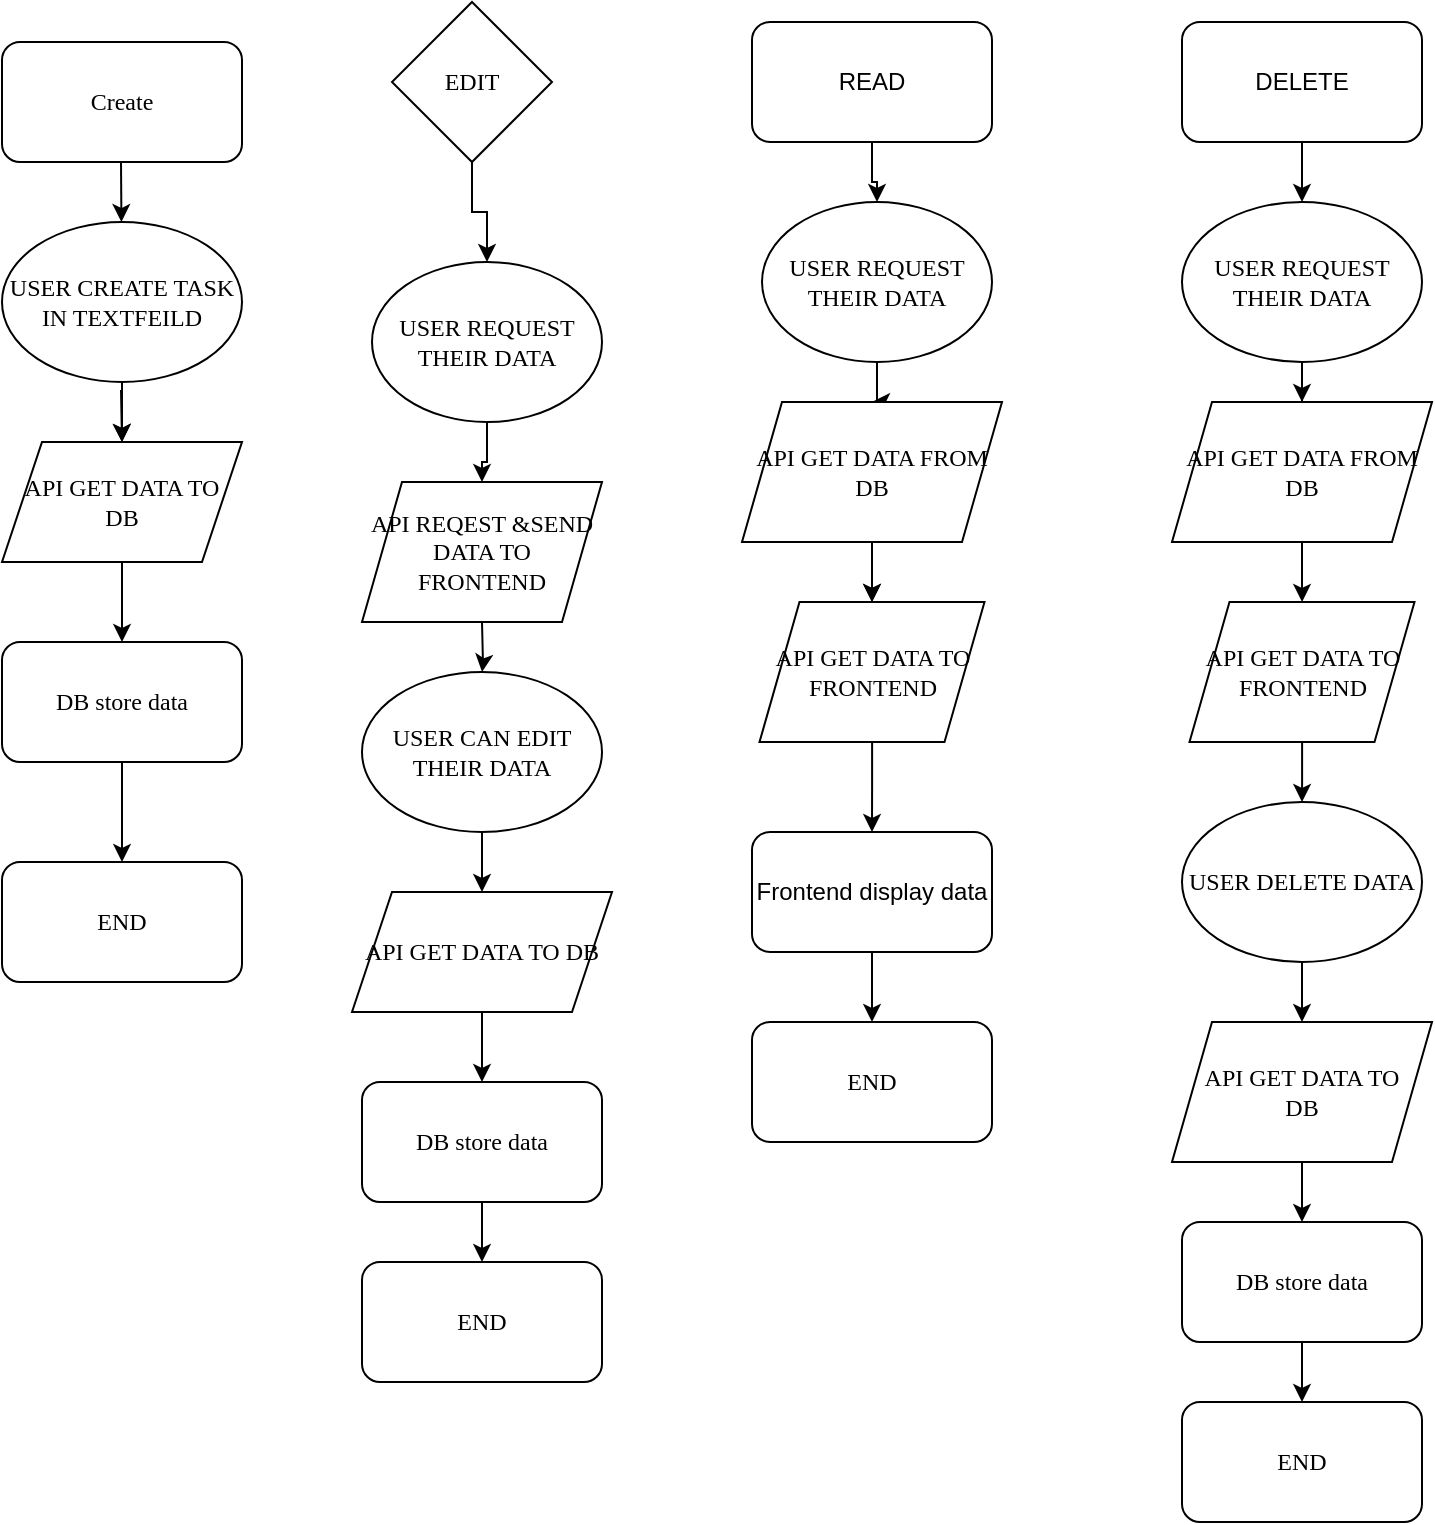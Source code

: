 <mxfile version="20.8.1" type="github">
  <diagram id="c8nQ24KWdyUHY_Pyvcy-" name="Page-1">
    <mxGraphModel dx="1134" dy="579" grid="1" gridSize="10" guides="1" tooltips="1" connect="1" arrows="1" fold="1" page="1" pageScale="1" pageWidth="850" pageHeight="1100" math="0" shadow="0">
      <root>
        <mxCell id="0" />
        <mxCell id="1" parent="0" />
        <mxCell id="5ch3BuvXPacQ8BSMFHwB-1" value="Create" style="rounded=1;whiteSpace=wrap;html=1;fontFamily=Tahoma;" parent="1" vertex="1">
          <mxGeometry x="80" y="40" width="120" height="60" as="geometry" />
        </mxCell>
        <mxCell id="5ch3BuvXPacQ8BSMFHwB-49" value="" style="edgeStyle=orthogonalEdgeStyle;rounded=0;orthogonalLoop=1;jettySize=auto;html=1;fontFamily=Tahoma;" parent="1" source="5ch3BuvXPacQ8BSMFHwB-3" target="5ch3BuvXPacQ8BSMFHwB-48" edge="1">
          <mxGeometry relative="1" as="geometry" />
        </mxCell>
        <mxCell id="5ch3BuvXPacQ8BSMFHwB-3" value="READ" style="rounded=1;whiteSpace=wrap;html=1;" parent="1" vertex="1">
          <mxGeometry x="455" y="30" width="120" height="60" as="geometry" />
        </mxCell>
        <mxCell id="5ch3BuvXPacQ8BSMFHwB-74" value="" style="edgeStyle=orthogonalEdgeStyle;rounded=0;orthogonalLoop=1;jettySize=auto;html=1;fontFamily=Tahoma;" parent="1" source="5ch3BuvXPacQ8BSMFHwB-4" target="5ch3BuvXPacQ8BSMFHwB-73" edge="1">
          <mxGeometry relative="1" as="geometry" />
        </mxCell>
        <mxCell id="5ch3BuvXPacQ8BSMFHwB-4" value="DELETE" style="rounded=1;whiteSpace=wrap;html=1;" parent="1" vertex="1">
          <mxGeometry x="670" y="30" width="120" height="60" as="geometry" />
        </mxCell>
        <mxCell id="5ch3BuvXPacQ8BSMFHwB-7" value="" style="endArrow=classic;html=1;rounded=0;fontFamily=Tahoma;" parent="1" target="5ch3BuvXPacQ8BSMFHwB-8" edge="1">
          <mxGeometry x="-0.68" y="56" width="50" height="50" relative="1" as="geometry">
            <mxPoint x="139.5" y="100" as="sourcePoint" />
            <mxPoint x="139.5" y="150" as="targetPoint" />
            <mxPoint as="offset" />
          </mxGeometry>
        </mxCell>
        <mxCell id="5ch3BuvXPacQ8BSMFHwB-12" value="" style="edgeStyle=orthogonalEdgeStyle;rounded=0;orthogonalLoop=1;jettySize=auto;html=1;fontFamily=Tahoma;" parent="1" source="5ch3BuvXPacQ8BSMFHwB-8" edge="1">
          <mxGeometry relative="1" as="geometry">
            <mxPoint x="140" y="240" as="targetPoint" />
          </mxGeometry>
        </mxCell>
        <mxCell id="5ch3BuvXPacQ8BSMFHwB-8" value="USER CREATE TASK IN TEXTFEILD" style="ellipse;whiteSpace=wrap;html=1;fontFamily=Tahoma;" parent="1" vertex="1">
          <mxGeometry x="80" y="130" width="120" height="80" as="geometry" />
        </mxCell>
        <mxCell id="5ch3BuvXPacQ8BSMFHwB-9" value="" style="endArrow=classic;html=1;rounded=0;fontFamily=Tahoma;" parent="1" edge="1">
          <mxGeometry x="-0.68" y="56" width="50" height="50" relative="1" as="geometry">
            <mxPoint x="139.5" y="214" as="sourcePoint" />
            <mxPoint x="140" y="240" as="targetPoint" />
            <mxPoint as="offset" />
          </mxGeometry>
        </mxCell>
        <mxCell id="5ch3BuvXPacQ8BSMFHwB-33" value="" style="edgeStyle=orthogonalEdgeStyle;rounded=0;orthogonalLoop=1;jettySize=auto;html=1;fontFamily=Tahoma;" parent="1" source="5ch3BuvXPacQ8BSMFHwB-11" target="5ch3BuvXPacQ8BSMFHwB-18" edge="1">
          <mxGeometry relative="1" as="geometry" />
        </mxCell>
        <mxCell id="5ch3BuvXPacQ8BSMFHwB-11" value="API GET DATA TO&lt;br&gt;DB" style="shape=parallelogram;perimeter=parallelogramPerimeter;whiteSpace=wrap;html=1;fixedSize=1;fontFamily=Tahoma;" parent="1" vertex="1">
          <mxGeometry x="80" y="240" width="120" height="60" as="geometry" />
        </mxCell>
        <mxCell id="4QbrbUjf_JDfH0iNYR-u-2" value="" style="edgeStyle=orthogonalEdgeStyle;rounded=0;orthogonalLoop=1;jettySize=auto;html=1;" edge="1" parent="1" source="5ch3BuvXPacQ8BSMFHwB-18" target="4QbrbUjf_JDfH0iNYR-u-1">
          <mxGeometry relative="1" as="geometry" />
        </mxCell>
        <mxCell id="5ch3BuvXPacQ8BSMFHwB-18" value="DB store data" style="rounded=1;whiteSpace=wrap;html=1;fontFamily=Tahoma;" parent="1" vertex="1">
          <mxGeometry x="80" y="340" width="120" height="60" as="geometry" />
        </mxCell>
        <mxCell id="5ch3BuvXPacQ8BSMFHwB-76" value="" style="edgeStyle=orthogonalEdgeStyle;rounded=0;orthogonalLoop=1;jettySize=auto;html=1;fontFamily=Tahoma;" parent="1" target="5ch3BuvXPacQ8BSMFHwB-27" edge="1">
          <mxGeometry relative="1" as="geometry">
            <mxPoint x="320" y="330" as="sourcePoint" />
          </mxGeometry>
        </mxCell>
        <mxCell id="5ch3BuvXPacQ8BSMFHwB-19" value="API REQEST &amp;amp;SEND DATA TO&lt;br&gt;FRONTEND" style="shape=parallelogram;perimeter=parallelogramPerimeter;whiteSpace=wrap;html=1;fixedSize=1;fontFamily=Tahoma;" parent="1" vertex="1">
          <mxGeometry x="260" y="260" width="120" height="70" as="geometry" />
        </mxCell>
        <mxCell id="5ch3BuvXPacQ8BSMFHwB-71" value="" style="edgeStyle=orthogonalEdgeStyle;rounded=0;orthogonalLoop=1;jettySize=auto;html=1;fontFamily=Tahoma;" parent="1" source="5ch3BuvXPacQ8BSMFHwB-27" target="5ch3BuvXPacQ8BSMFHwB-31" edge="1">
          <mxGeometry relative="1" as="geometry" />
        </mxCell>
        <mxCell id="5ch3BuvXPacQ8BSMFHwB-27" value="USER CAN EDIT THEIR DATA" style="ellipse;whiteSpace=wrap;html=1;fontFamily=Tahoma;" parent="1" vertex="1">
          <mxGeometry x="260" y="355" width="120" height="80" as="geometry" />
        </mxCell>
        <mxCell id="5ch3BuvXPacQ8BSMFHwB-47" value="" style="edgeStyle=orthogonalEdgeStyle;rounded=0;orthogonalLoop=1;jettySize=auto;html=1;fontFamily=Tahoma;" parent="1" source="5ch3BuvXPacQ8BSMFHwB-31" target="5ch3BuvXPacQ8BSMFHwB-41" edge="1">
          <mxGeometry relative="1" as="geometry" />
        </mxCell>
        <mxCell id="5ch3BuvXPacQ8BSMFHwB-31" value="API GET DATA TO DB&lt;br&gt;" style="shape=parallelogram;perimeter=parallelogramPerimeter;whiteSpace=wrap;html=1;fixedSize=1;fontFamily=Tahoma;" parent="1" vertex="1">
          <mxGeometry x="255" y="465" width="130" height="60" as="geometry" />
        </mxCell>
        <mxCell id="4QbrbUjf_JDfH0iNYR-u-6" value="" style="edgeStyle=orthogonalEdgeStyle;rounded=0;orthogonalLoop=1;jettySize=auto;html=1;" edge="1" parent="1" source="5ch3BuvXPacQ8BSMFHwB-37" target="4QbrbUjf_JDfH0iNYR-u-5">
          <mxGeometry relative="1" as="geometry" />
        </mxCell>
        <mxCell id="5ch3BuvXPacQ8BSMFHwB-37" value="EDIT" style="rhombus;whiteSpace=wrap;html=1;fontFamily=Tahoma;" parent="1" vertex="1">
          <mxGeometry x="275" y="20" width="80" height="80" as="geometry" />
        </mxCell>
        <mxCell id="4QbrbUjf_JDfH0iNYR-u-4" value="" style="edgeStyle=orthogonalEdgeStyle;rounded=0;orthogonalLoop=1;jettySize=auto;html=1;" edge="1" parent="1" source="5ch3BuvXPacQ8BSMFHwB-41" target="4QbrbUjf_JDfH0iNYR-u-3">
          <mxGeometry relative="1" as="geometry" />
        </mxCell>
        <mxCell id="5ch3BuvXPacQ8BSMFHwB-41" value="DB store data" style="rounded=1;whiteSpace=wrap;html=1;fontFamily=Tahoma;" parent="1" vertex="1">
          <mxGeometry x="260" y="560" width="120" height="60" as="geometry" />
        </mxCell>
        <mxCell id="5ch3BuvXPacQ8BSMFHwB-54" value="" style="edgeStyle=orthogonalEdgeStyle;rounded=0;orthogonalLoop=1;jettySize=auto;html=1;fontFamily=Tahoma;" parent="1" source="5ch3BuvXPacQ8BSMFHwB-48" target="5ch3BuvXPacQ8BSMFHwB-53" edge="1">
          <mxGeometry relative="1" as="geometry" />
        </mxCell>
        <mxCell id="5ch3BuvXPacQ8BSMFHwB-48" value="USER REQUEST THEIR DATA" style="ellipse;whiteSpace=wrap;html=1;fontFamily=Tahoma;" parent="1" vertex="1">
          <mxGeometry x="460" y="120" width="115" height="80" as="geometry" />
        </mxCell>
        <mxCell id="5ch3BuvXPacQ8BSMFHwB-57" value="" style="edgeStyle=orthogonalEdgeStyle;rounded=0;orthogonalLoop=1;jettySize=auto;html=1;fontFamily=Tahoma;" parent="1" source="5ch3BuvXPacQ8BSMFHwB-53" edge="1">
          <mxGeometry relative="1" as="geometry">
            <mxPoint x="515" y="320" as="targetPoint" />
          </mxGeometry>
        </mxCell>
        <mxCell id="5ch3BuvXPacQ8BSMFHwB-58" value="" style="edgeStyle=orthogonalEdgeStyle;rounded=0;orthogonalLoop=1;jettySize=auto;html=1;fontFamily=Tahoma;" parent="1" source="5ch3BuvXPacQ8BSMFHwB-53" edge="1">
          <mxGeometry relative="1" as="geometry">
            <mxPoint x="515" y="320" as="targetPoint" />
          </mxGeometry>
        </mxCell>
        <mxCell id="5ch3BuvXPacQ8BSMFHwB-53" value="API GET DATA FROM DB" style="shape=parallelogram;perimeter=parallelogramPerimeter;whiteSpace=wrap;html=1;fixedSize=1;fontFamily=Tahoma;" parent="1" vertex="1">
          <mxGeometry x="450" y="220" width="130" height="70" as="geometry" />
        </mxCell>
        <mxCell id="5ch3BuvXPacQ8BSMFHwB-62" value="" style="edgeStyle=orthogonalEdgeStyle;rounded=0;orthogonalLoop=1;jettySize=auto;html=1;fontFamily=Tahoma;" parent="1" target="5ch3BuvXPacQ8BSMFHwB-61" edge="1">
          <mxGeometry relative="1" as="geometry">
            <mxPoint x="515" y="380" as="sourcePoint" />
          </mxGeometry>
        </mxCell>
        <mxCell id="4QbrbUjf_JDfH0iNYR-u-9" value="" style="edgeStyle=orthogonalEdgeStyle;rounded=0;orthogonalLoop=1;jettySize=auto;html=1;" edge="1" parent="1" source="5ch3BuvXPacQ8BSMFHwB-61" target="4QbrbUjf_JDfH0iNYR-u-8">
          <mxGeometry relative="1" as="geometry" />
        </mxCell>
        <mxCell id="5ch3BuvXPacQ8BSMFHwB-61" value="API GET DATA TO&lt;br&gt;FRONTEND" style="shape=parallelogram;perimeter=parallelogramPerimeter;whiteSpace=wrap;html=1;fixedSize=1;fontFamily=Tahoma;" parent="1" vertex="1">
          <mxGeometry x="458.75" y="320" width="112.5" height="70" as="geometry" />
        </mxCell>
        <mxCell id="5ch3BuvXPacQ8BSMFHwB-77" value="" style="edgeStyle=orthogonalEdgeStyle;rounded=0;orthogonalLoop=1;jettySize=auto;html=1;fontFamily=Tahoma;" parent="1" source="5ch3BuvXPacQ8BSMFHwB-73" target="5ch3BuvXPacQ8BSMFHwB-75" edge="1">
          <mxGeometry relative="1" as="geometry" />
        </mxCell>
        <mxCell id="5ch3BuvXPacQ8BSMFHwB-73" value="USER REQUEST THEIR DATA" style="ellipse;whiteSpace=wrap;html=1;fontFamily=Tahoma;" parent="1" vertex="1">
          <mxGeometry x="670" y="120" width="120" height="80" as="geometry" />
        </mxCell>
        <mxCell id="5ch3BuvXPacQ8BSMFHwB-79" value="" style="edgeStyle=orthogonalEdgeStyle;rounded=0;orthogonalLoop=1;jettySize=auto;html=1;fontFamily=Tahoma;" parent="1" source="5ch3BuvXPacQ8BSMFHwB-75" target="5ch3BuvXPacQ8BSMFHwB-78" edge="1">
          <mxGeometry relative="1" as="geometry" />
        </mxCell>
        <mxCell id="5ch3BuvXPacQ8BSMFHwB-75" value="API GET DATA FROM DB" style="shape=parallelogram;perimeter=parallelogramPerimeter;whiteSpace=wrap;html=1;fixedSize=1;fontFamily=Tahoma;" parent="1" vertex="1">
          <mxGeometry x="665" y="220" width="130" height="70" as="geometry" />
        </mxCell>
        <mxCell id="5ch3BuvXPacQ8BSMFHwB-81" value="" style="edgeStyle=orthogonalEdgeStyle;rounded=0;orthogonalLoop=1;jettySize=auto;html=1;fontFamily=Tahoma;" parent="1" source="5ch3BuvXPacQ8BSMFHwB-78" target="5ch3BuvXPacQ8BSMFHwB-80" edge="1">
          <mxGeometry relative="1" as="geometry" />
        </mxCell>
        <mxCell id="5ch3BuvXPacQ8BSMFHwB-78" value="API GET DATA TO&lt;br&gt;FRONTEND" style="shape=parallelogram;perimeter=parallelogramPerimeter;whiteSpace=wrap;html=1;fixedSize=1;fontFamily=Tahoma;" parent="1" vertex="1">
          <mxGeometry x="673.75" y="320" width="112.5" height="70" as="geometry" />
        </mxCell>
        <mxCell id="5ch3BuvXPacQ8BSMFHwB-84" value="" style="edgeStyle=orthogonalEdgeStyle;rounded=0;orthogonalLoop=1;jettySize=auto;html=1;fontFamily=Tahoma;" parent="1" source="5ch3BuvXPacQ8BSMFHwB-80" target="5ch3BuvXPacQ8BSMFHwB-83" edge="1">
          <mxGeometry relative="1" as="geometry" />
        </mxCell>
        <mxCell id="5ch3BuvXPacQ8BSMFHwB-80" value="USER DELETE DATA" style="ellipse;whiteSpace=wrap;html=1;fontFamily=Tahoma;" parent="1" vertex="1">
          <mxGeometry x="670" y="420" width="120" height="80" as="geometry" />
        </mxCell>
        <mxCell id="5ch3BuvXPacQ8BSMFHwB-86" value="" style="edgeStyle=orthogonalEdgeStyle;rounded=0;orthogonalLoop=1;jettySize=auto;html=1;fontFamily=Tahoma;" parent="1" source="5ch3BuvXPacQ8BSMFHwB-83" target="5ch3BuvXPacQ8BSMFHwB-85" edge="1">
          <mxGeometry relative="1" as="geometry" />
        </mxCell>
        <mxCell id="5ch3BuvXPacQ8BSMFHwB-83" value="API GET DATA TO &lt;br&gt;DB" style="shape=parallelogram;perimeter=parallelogramPerimeter;whiteSpace=wrap;html=1;fixedSize=1;fontFamily=Tahoma;" parent="1" vertex="1">
          <mxGeometry x="665" y="530" width="130" height="70" as="geometry" />
        </mxCell>
        <mxCell id="4QbrbUjf_JDfH0iNYR-u-13" value="" style="edgeStyle=orthogonalEdgeStyle;rounded=0;orthogonalLoop=1;jettySize=auto;html=1;" edge="1" parent="1" source="5ch3BuvXPacQ8BSMFHwB-85" target="4QbrbUjf_JDfH0iNYR-u-12">
          <mxGeometry relative="1" as="geometry" />
        </mxCell>
        <mxCell id="5ch3BuvXPacQ8BSMFHwB-85" value="DB store data" style="rounded=1;whiteSpace=wrap;html=1;fontFamily=Tahoma;" parent="1" vertex="1">
          <mxGeometry x="670" y="630" width="120" height="60" as="geometry" />
        </mxCell>
        <mxCell id="5ch3BuvXPacQ8BSMFHwB-87" value="END" style="rounded=1;whiteSpace=wrap;html=1;fontFamily=Tahoma;" parent="1" vertex="1">
          <mxGeometry x="455" y="530" width="120" height="60" as="geometry" />
        </mxCell>
        <mxCell id="4QbrbUjf_JDfH0iNYR-u-1" value="END" style="rounded=1;whiteSpace=wrap;html=1;fontFamily=Tahoma;" vertex="1" parent="1">
          <mxGeometry x="80" y="450" width="120" height="60" as="geometry" />
        </mxCell>
        <mxCell id="4QbrbUjf_JDfH0iNYR-u-3" value="END" style="rounded=1;whiteSpace=wrap;html=1;fontFamily=Tahoma;" vertex="1" parent="1">
          <mxGeometry x="260" y="650" width="120" height="60" as="geometry" />
        </mxCell>
        <mxCell id="4QbrbUjf_JDfH0iNYR-u-7" value="" style="edgeStyle=orthogonalEdgeStyle;rounded=0;orthogonalLoop=1;jettySize=auto;html=1;" edge="1" parent="1" source="4QbrbUjf_JDfH0iNYR-u-5" target="5ch3BuvXPacQ8BSMFHwB-19">
          <mxGeometry relative="1" as="geometry" />
        </mxCell>
        <mxCell id="4QbrbUjf_JDfH0iNYR-u-5" value="USER REQUEST THEIR DATA" style="ellipse;whiteSpace=wrap;html=1;fontFamily=Tahoma;" vertex="1" parent="1">
          <mxGeometry x="265" y="150" width="115" height="80" as="geometry" />
        </mxCell>
        <mxCell id="4QbrbUjf_JDfH0iNYR-u-10" value="" style="edgeStyle=orthogonalEdgeStyle;rounded=0;orthogonalLoop=1;jettySize=auto;html=1;" edge="1" parent="1" source="4QbrbUjf_JDfH0iNYR-u-8" target="5ch3BuvXPacQ8BSMFHwB-87">
          <mxGeometry relative="1" as="geometry" />
        </mxCell>
        <mxCell id="4QbrbUjf_JDfH0iNYR-u-8" value="Frontend display data" style="rounded=1;whiteSpace=wrap;html=1;" vertex="1" parent="1">
          <mxGeometry x="455" y="435" width="120" height="60" as="geometry" />
        </mxCell>
        <mxCell id="4QbrbUjf_JDfH0iNYR-u-12" value="END" style="rounded=1;whiteSpace=wrap;html=1;fontFamily=Tahoma;" vertex="1" parent="1">
          <mxGeometry x="670" y="720" width="120" height="60" as="geometry" />
        </mxCell>
      </root>
    </mxGraphModel>
  </diagram>
</mxfile>

